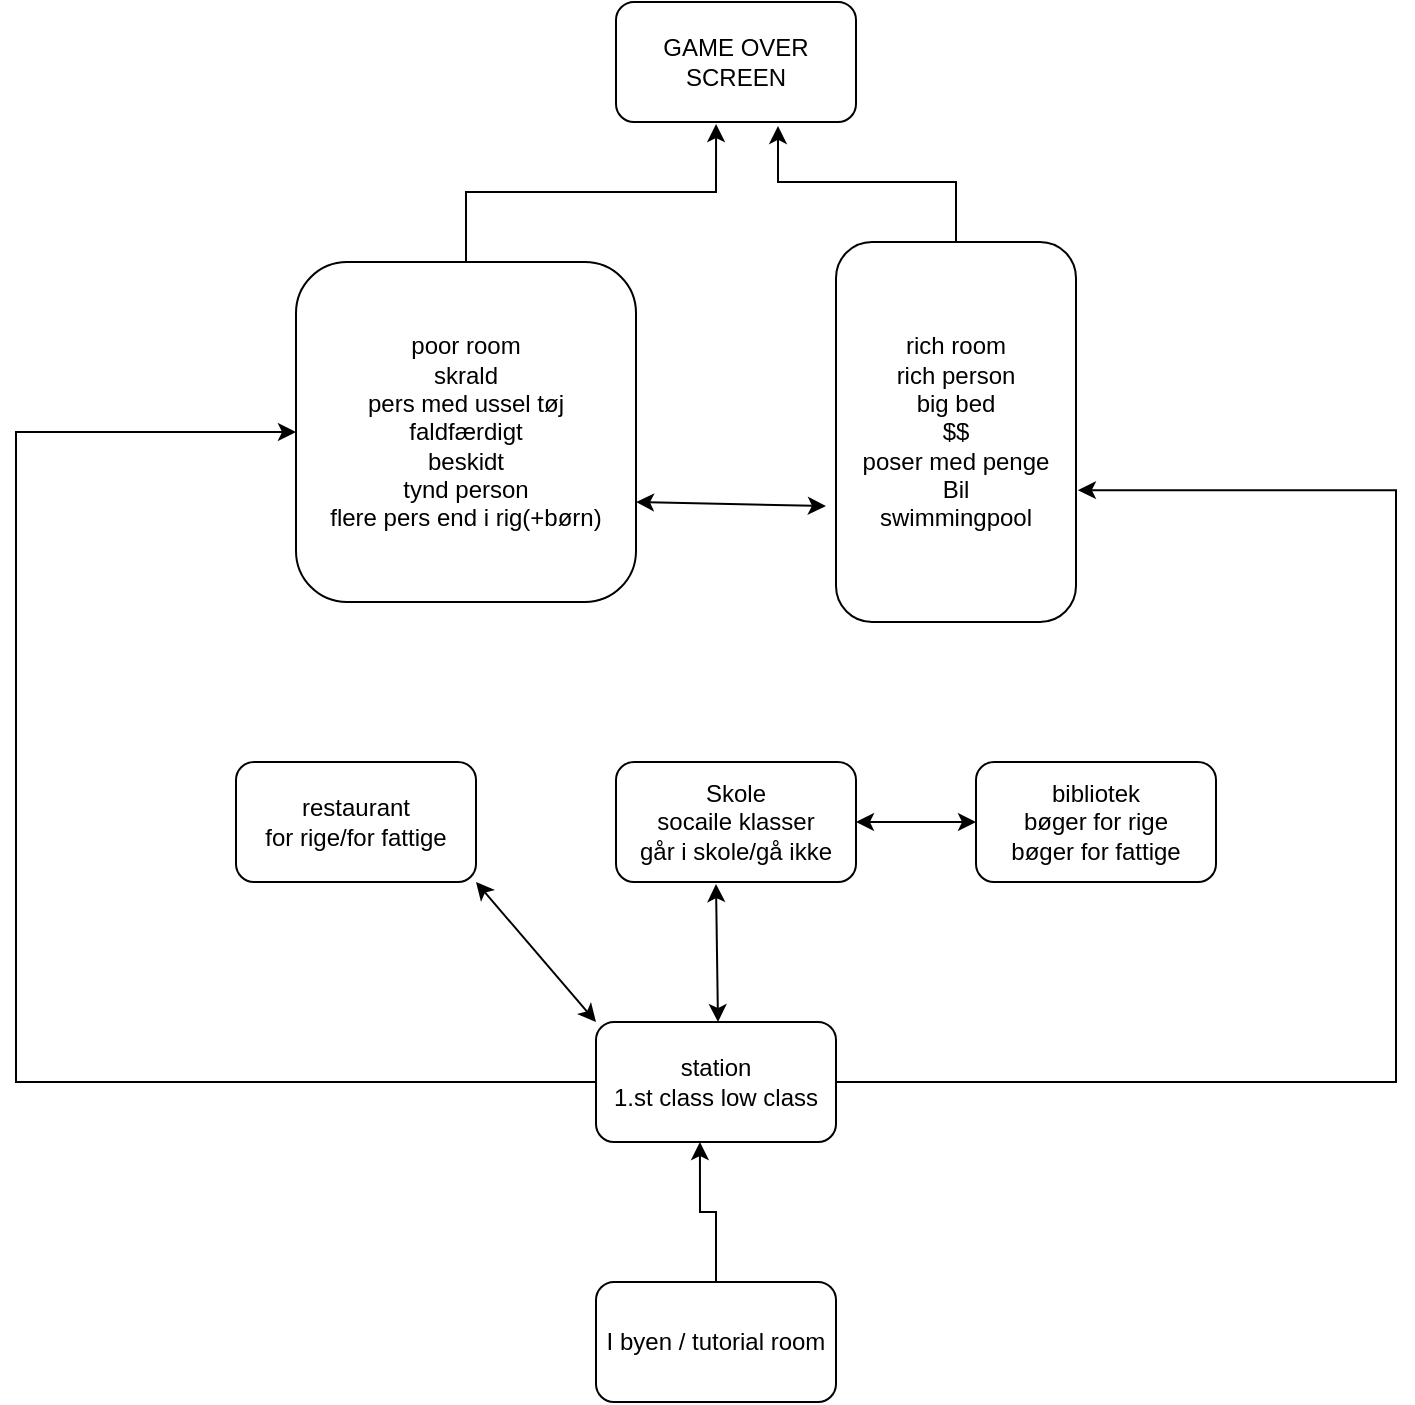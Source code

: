 <mxfile version="13.7.7" type="github">
  <diagram id="djQAj52nOZVOMgwam0Zv" name="Page-1">
    <mxGraphModel dx="1422" dy="1928" grid="1" gridSize="10" guides="1" tooltips="1" connect="1" arrows="1" fold="1" page="1" pageScale="1" pageWidth="827" pageHeight="1169" math="0" shadow="0">
      <root>
        <mxCell id="0" />
        <mxCell id="1" parent="0" />
        <mxCell id="wAl7Ez-CIgZVK7M6-mDi-22" style="edgeStyle=orthogonalEdgeStyle;rounded=0;orthogonalLoop=1;jettySize=auto;html=1;entryX=0.433;entryY=1;entryDx=0;entryDy=0;entryPerimeter=0;" edge="1" parent="1" source="wAl7Ez-CIgZVK7M6-mDi-1" target="wAl7Ez-CIgZVK7M6-mDi-7">
          <mxGeometry relative="1" as="geometry" />
        </mxCell>
        <mxCell id="wAl7Ez-CIgZVK7M6-mDi-1" value="I byen / tutorial room" style="rounded=1;whiteSpace=wrap;html=1;" vertex="1" parent="1">
          <mxGeometry x="310" y="450" width="120" height="60" as="geometry" />
        </mxCell>
        <mxCell id="wAl7Ez-CIgZVK7M6-mDi-25" style="edgeStyle=orthogonalEdgeStyle;rounded=0;orthogonalLoop=1;jettySize=auto;html=1;entryX=0.417;entryY=1.017;entryDx=0;entryDy=0;entryPerimeter=0;" edge="1" parent="1" source="wAl7Ez-CIgZVK7M6-mDi-2" target="wAl7Ez-CIgZVK7M6-mDi-17">
          <mxGeometry relative="1" as="geometry" />
        </mxCell>
        <mxCell id="wAl7Ez-CIgZVK7M6-mDi-2" value="poor room&lt;br&gt;skrald&lt;br&gt;pers med ussel tøj&lt;br&gt;faldfærdigt&lt;br&gt;beskidt&lt;br&gt;tynd person&lt;br&gt;flere pers end i rig(+børn)" style="rounded=1;whiteSpace=wrap;html=1;" vertex="1" parent="1">
          <mxGeometry x="160" y="-60" width="170" height="170" as="geometry" />
        </mxCell>
        <mxCell id="wAl7Ez-CIgZVK7M6-mDi-26" style="edgeStyle=orthogonalEdgeStyle;rounded=0;orthogonalLoop=1;jettySize=auto;html=1;entryX=0.675;entryY=1.033;entryDx=0;entryDy=0;entryPerimeter=0;" edge="1" parent="1" source="wAl7Ez-CIgZVK7M6-mDi-3" target="wAl7Ez-CIgZVK7M6-mDi-17">
          <mxGeometry relative="1" as="geometry" />
        </mxCell>
        <mxCell id="wAl7Ez-CIgZVK7M6-mDi-3" value="rich room&lt;br&gt;rich person&lt;br&gt;big bed&lt;br&gt;$$&lt;br&gt;poser med penge&lt;br&gt;Bil&lt;br&gt;swimmingpool" style="rounded=1;whiteSpace=wrap;html=1;" vertex="1" parent="1">
          <mxGeometry x="430" y="-70" width="120" height="190" as="geometry" />
        </mxCell>
        <mxCell id="wAl7Ez-CIgZVK7M6-mDi-5" value="Skole&lt;br&gt;socaile klasser&lt;br&gt;går i skole/gå ikke" style="rounded=1;whiteSpace=wrap;html=1;" vertex="1" parent="1">
          <mxGeometry x="320" y="190" width="120" height="60" as="geometry" />
        </mxCell>
        <mxCell id="wAl7Ez-CIgZVK7M6-mDi-6" value="bibliotek&lt;br&gt;bøger for rige&lt;br&gt;bøger for fattige" style="rounded=1;whiteSpace=wrap;html=1;" vertex="1" parent="1">
          <mxGeometry x="500" y="190" width="120" height="60" as="geometry" />
        </mxCell>
        <mxCell id="wAl7Ez-CIgZVK7M6-mDi-27" style="edgeStyle=orthogonalEdgeStyle;rounded=0;orthogonalLoop=1;jettySize=auto;html=1;entryX=0;entryY=0.5;entryDx=0;entryDy=0;" edge="1" parent="1" source="wAl7Ez-CIgZVK7M6-mDi-7" target="wAl7Ez-CIgZVK7M6-mDi-2">
          <mxGeometry relative="1" as="geometry">
            <mxPoint x="40" y="30" as="targetPoint" />
            <Array as="points">
              <mxPoint x="20" y="350" />
              <mxPoint x="20" y="25" />
            </Array>
          </mxGeometry>
        </mxCell>
        <mxCell id="wAl7Ez-CIgZVK7M6-mDi-28" style="edgeStyle=orthogonalEdgeStyle;rounded=0;orthogonalLoop=1;jettySize=auto;html=1;entryX=1.008;entryY=0.653;entryDx=0;entryDy=0;entryPerimeter=0;" edge="1" parent="1" source="wAl7Ez-CIgZVK7M6-mDi-7" target="wAl7Ez-CIgZVK7M6-mDi-3">
          <mxGeometry relative="1" as="geometry">
            <Array as="points">
              <mxPoint x="710" y="350" />
              <mxPoint x="710" y="54" />
            </Array>
          </mxGeometry>
        </mxCell>
        <mxCell id="wAl7Ez-CIgZVK7M6-mDi-7" value="station&lt;br&gt;1.st class low class" style="rounded=1;whiteSpace=wrap;html=1;" vertex="1" parent="1">
          <mxGeometry x="310" y="320" width="120" height="60" as="geometry" />
        </mxCell>
        <mxCell id="wAl7Ez-CIgZVK7M6-mDi-8" value="restaurant&lt;br&gt;for rige/for fattige" style="rounded=1;whiteSpace=wrap;html=1;" vertex="1" parent="1">
          <mxGeometry x="130" y="190" width="120" height="60" as="geometry" />
        </mxCell>
        <mxCell id="wAl7Ez-CIgZVK7M6-mDi-17" value="GAME OVER SCREEN" style="rounded=1;whiteSpace=wrap;html=1;" vertex="1" parent="1">
          <mxGeometry x="320" y="-190" width="120" height="60" as="geometry" />
        </mxCell>
        <mxCell id="wAl7Ez-CIgZVK7M6-mDi-24" value="" style="endArrow=classic;startArrow=classic;html=1;entryX=-0.042;entryY=0.695;entryDx=0;entryDy=0;entryPerimeter=0;" edge="1" parent="1" target="wAl7Ez-CIgZVK7M6-mDi-3">
          <mxGeometry width="50" height="50" relative="1" as="geometry">
            <mxPoint x="330" y="60" as="sourcePoint" />
            <mxPoint x="380" y="10" as="targetPoint" />
          </mxGeometry>
        </mxCell>
        <mxCell id="wAl7Ez-CIgZVK7M6-mDi-30" value="" style="endArrow=classic;startArrow=classic;html=1;entryX=0.2;entryY=1.017;entryDx=0;entryDy=0;entryPerimeter=0;" edge="1" parent="1">
          <mxGeometry width="50" height="50" relative="1" as="geometry">
            <mxPoint x="371" y="320" as="sourcePoint" />
            <mxPoint x="370" y="251.02" as="targetPoint" />
          </mxGeometry>
        </mxCell>
        <mxCell id="wAl7Ez-CIgZVK7M6-mDi-31" value="" style="endArrow=classic;startArrow=classic;html=1;entryX=0;entryY=0.5;entryDx=0;entryDy=0;" edge="1" parent="1" target="wAl7Ez-CIgZVK7M6-mDi-6">
          <mxGeometry width="50" height="50" relative="1" as="geometry">
            <mxPoint x="440" y="220" as="sourcePoint" />
            <mxPoint x="490" y="170" as="targetPoint" />
          </mxGeometry>
        </mxCell>
        <mxCell id="wAl7Ez-CIgZVK7M6-mDi-34" value="" style="endArrow=classic;startArrow=classic;html=1;exitX=0;exitY=0;exitDx=0;exitDy=0;" edge="1" parent="1" source="wAl7Ez-CIgZVK7M6-mDi-7">
          <mxGeometry width="50" height="50" relative="1" as="geometry">
            <mxPoint x="200" y="300" as="sourcePoint" />
            <mxPoint x="250" y="250" as="targetPoint" />
          </mxGeometry>
        </mxCell>
      </root>
    </mxGraphModel>
  </diagram>
</mxfile>
